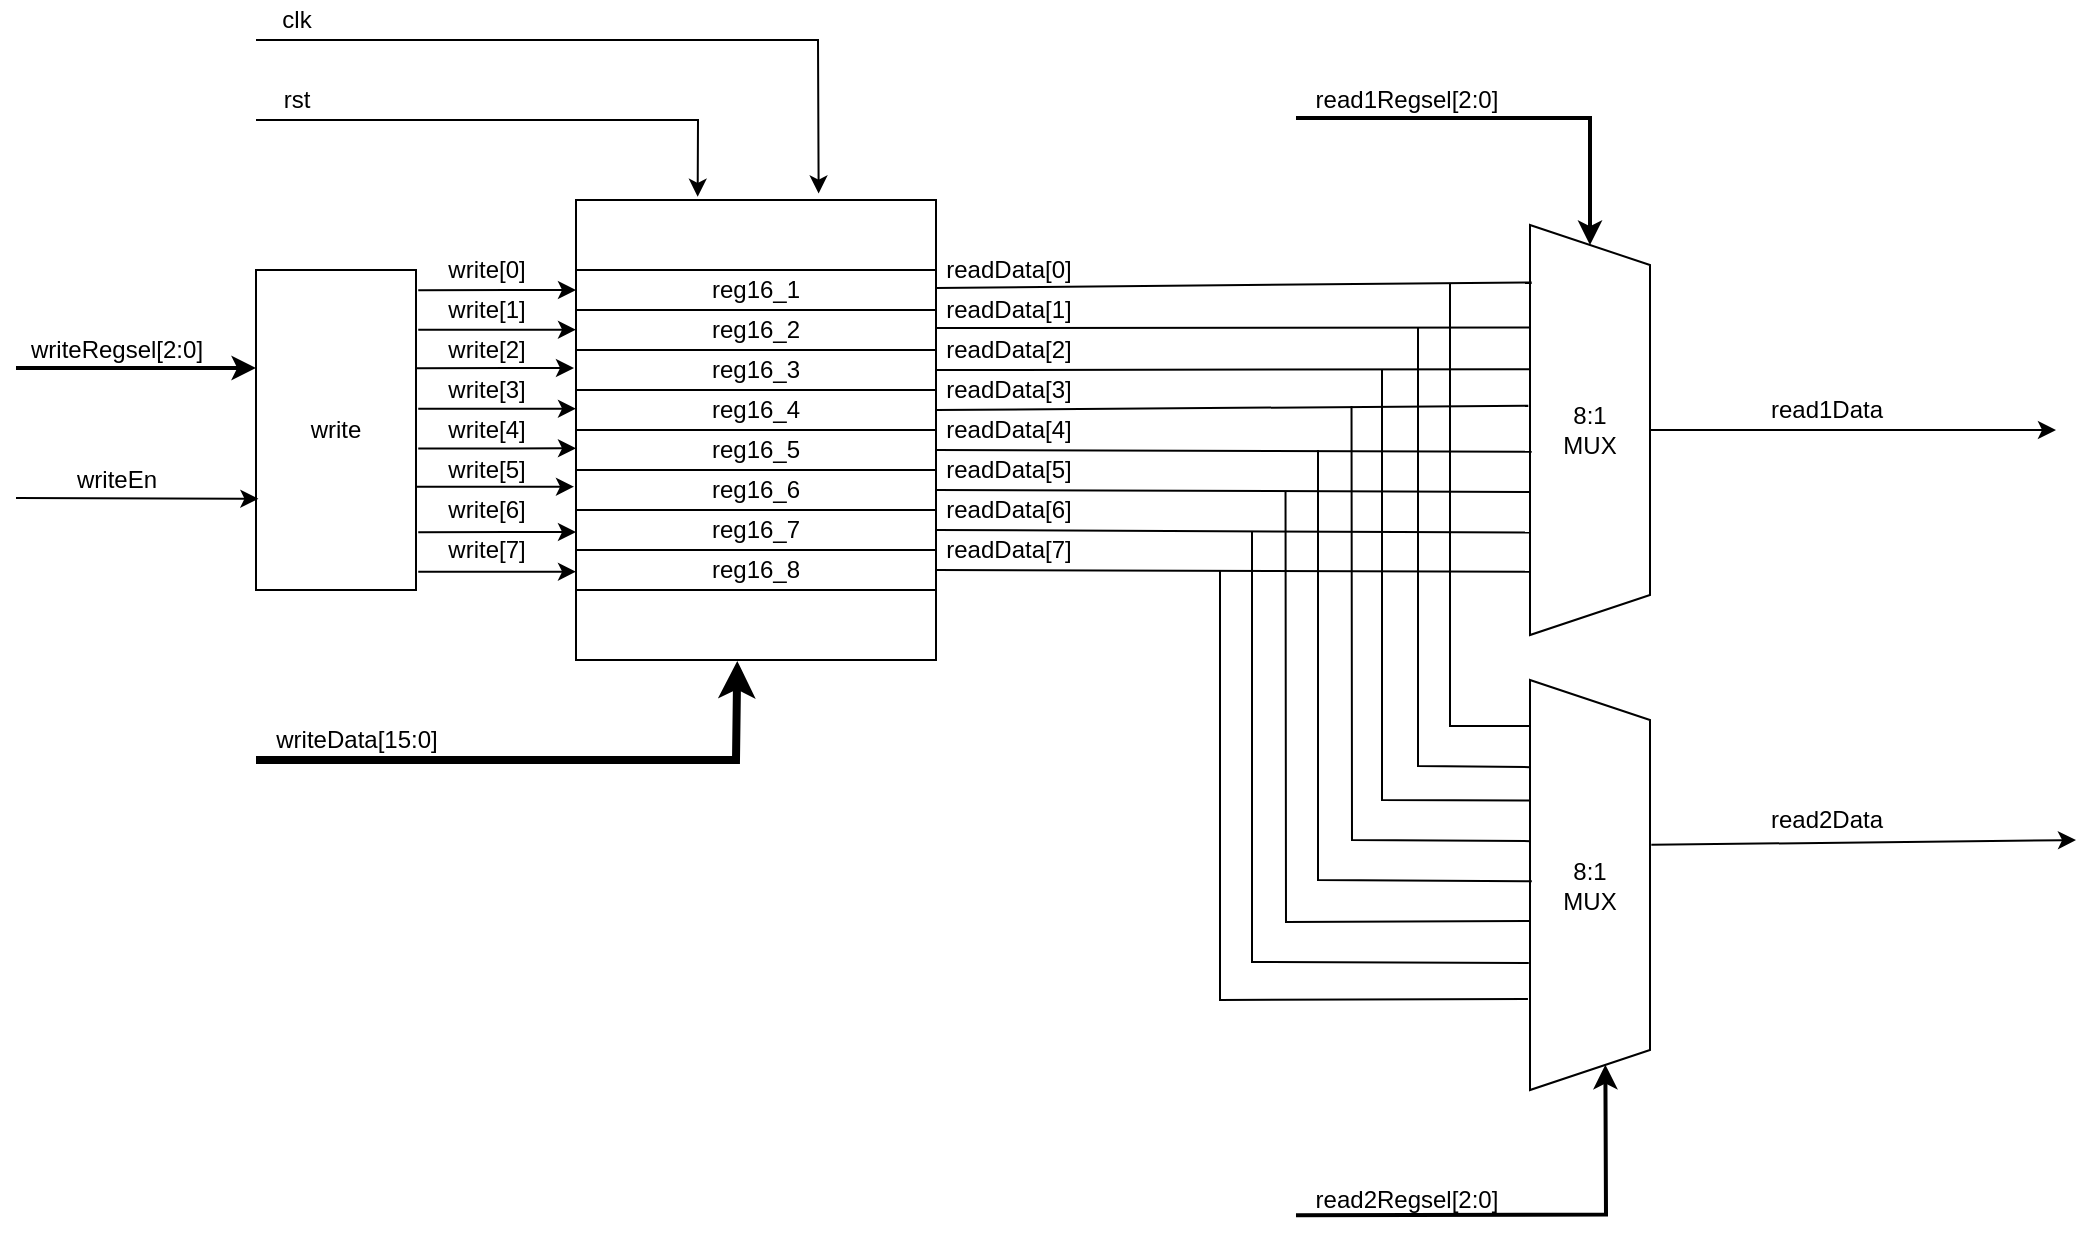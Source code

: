 <mxfile version="16.6.1" type="github">
  <diagram id="uhLs_lSFpEk3ur7fqVh7" name="Page-1">
    <mxGraphModel dx="1164" dy="1320" grid="1" gridSize="10" guides="1" tooltips="1" connect="1" arrows="1" fold="1" page="1" pageScale="1" pageWidth="1654" pageHeight="2336" math="0" shadow="0">
      <root>
        <mxCell id="0" />
        <mxCell id="1" parent="0" />
        <mxCell id="u1pLhccIHrjUc-S7nrUA-1" value="reg16_1" style="rounded=0;whiteSpace=wrap;html=1;" vertex="1" parent="1">
          <mxGeometry x="320" y="235" width="180" height="20" as="geometry" />
        </mxCell>
        <mxCell id="u1pLhccIHrjUc-S7nrUA-2" value="reg16_2" style="rounded=0;whiteSpace=wrap;html=1;" vertex="1" parent="1">
          <mxGeometry x="320" y="255" width="180" height="20" as="geometry" />
        </mxCell>
        <mxCell id="u1pLhccIHrjUc-S7nrUA-3" value="reg16_3" style="rounded=0;whiteSpace=wrap;html=1;" vertex="1" parent="1">
          <mxGeometry x="320" y="275" width="180" height="20" as="geometry" />
        </mxCell>
        <mxCell id="u1pLhccIHrjUc-S7nrUA-4" value="reg16_4" style="rounded=0;whiteSpace=wrap;html=1;" vertex="1" parent="1">
          <mxGeometry x="320" y="295" width="180" height="20" as="geometry" />
        </mxCell>
        <mxCell id="u1pLhccIHrjUc-S7nrUA-7" value="reg16_5" style="rounded=0;whiteSpace=wrap;html=1;" vertex="1" parent="1">
          <mxGeometry x="320" y="315" width="180" height="20" as="geometry" />
        </mxCell>
        <mxCell id="u1pLhccIHrjUc-S7nrUA-8" value="reg16_6" style="rounded=0;whiteSpace=wrap;html=1;" vertex="1" parent="1">
          <mxGeometry x="320" y="335" width="180" height="20" as="geometry" />
        </mxCell>
        <mxCell id="u1pLhccIHrjUc-S7nrUA-9" value="reg16_7" style="rounded=0;whiteSpace=wrap;html=1;" vertex="1" parent="1">
          <mxGeometry x="320" y="355" width="180" height="20" as="geometry" />
        </mxCell>
        <mxCell id="u1pLhccIHrjUc-S7nrUA-10" value="reg16_8" style="rounded=0;whiteSpace=wrap;html=1;" vertex="1" parent="1">
          <mxGeometry x="320" y="375" width="180" height="20" as="geometry" />
        </mxCell>
        <mxCell id="u1pLhccIHrjUc-S7nrUA-13" value="" style="endArrow=classic;html=1;rounded=0;exitX=1.014;exitY=0.063;exitDx=0;exitDy=0;exitPerimeter=0;entryX=0;entryY=0.5;entryDx=0;entryDy=0;" edge="1" parent="1" source="u1pLhccIHrjUc-S7nrUA-14" target="u1pLhccIHrjUc-S7nrUA-1">
          <mxGeometry width="50" height="50" relative="1" as="geometry">
            <mxPoint x="212.34" y="246.2" as="sourcePoint" />
            <mxPoint x="290.48" y="239.54" as="targetPoint" />
          </mxGeometry>
        </mxCell>
        <mxCell id="u1pLhccIHrjUc-S7nrUA-14" value="write" style="rounded=0;whiteSpace=wrap;html=1;fillColor=none;" vertex="1" parent="1">
          <mxGeometry x="160" y="235" width="80" height="160" as="geometry" />
        </mxCell>
        <mxCell id="u1pLhccIHrjUc-S7nrUA-15" value="" style="endArrow=classic;html=1;rounded=0;exitX=1.014;exitY=0.063;exitDx=0;exitDy=0;exitPerimeter=0;entryX=0;entryY=0.5;entryDx=0;entryDy=0;" edge="1" parent="1">
          <mxGeometry width="50" height="50" relative="1" as="geometry">
            <mxPoint x="241.12" y="264.91" as="sourcePoint" />
            <mxPoint x="320" y="264.83" as="targetPoint" />
          </mxGeometry>
        </mxCell>
        <mxCell id="u1pLhccIHrjUc-S7nrUA-16" value="" style="endArrow=classic;html=1;rounded=0;exitX=1.014;exitY=0.063;exitDx=0;exitDy=0;exitPerimeter=0;entryX=0;entryY=0.5;entryDx=0;entryDy=0;" edge="1" parent="1">
          <mxGeometry width="50" height="50" relative="1" as="geometry">
            <mxPoint x="240.12" y="284.08" as="sourcePoint" />
            <mxPoint x="319" y="284" as="targetPoint" />
          </mxGeometry>
        </mxCell>
        <mxCell id="u1pLhccIHrjUc-S7nrUA-19" value="" style="endArrow=classic;html=1;rounded=0;exitX=1.014;exitY=0.063;exitDx=0;exitDy=0;exitPerimeter=0;entryX=0;entryY=0.5;entryDx=0;entryDy=0;" edge="1" parent="1">
          <mxGeometry width="50" height="50" relative="1" as="geometry">
            <mxPoint x="241.12" y="304.41" as="sourcePoint" />
            <mxPoint x="320" y="304.33" as="targetPoint" />
          </mxGeometry>
        </mxCell>
        <mxCell id="u1pLhccIHrjUc-S7nrUA-20" value="" style="endArrow=classic;html=1;rounded=0;exitX=1.014;exitY=0.063;exitDx=0;exitDy=0;exitPerimeter=0;entryX=0;entryY=0.5;entryDx=0;entryDy=0;" edge="1" parent="1">
          <mxGeometry width="50" height="50" relative="1" as="geometry">
            <mxPoint x="241.12" y="324.24" as="sourcePoint" />
            <mxPoint x="320" y="324.16" as="targetPoint" />
          </mxGeometry>
        </mxCell>
        <mxCell id="u1pLhccIHrjUc-S7nrUA-21" value="" style="endArrow=classic;html=1;rounded=0;exitX=1.014;exitY=0.063;exitDx=0;exitDy=0;exitPerimeter=0;entryX=0;entryY=0.5;entryDx=0;entryDy=0;" edge="1" parent="1">
          <mxGeometry width="50" height="50" relative="1" as="geometry">
            <mxPoint x="240.12" y="343.41" as="sourcePoint" />
            <mxPoint x="319" y="343.33" as="targetPoint" />
          </mxGeometry>
        </mxCell>
        <mxCell id="u1pLhccIHrjUc-S7nrUA-22" value="" style="endArrow=classic;html=1;rounded=0;exitX=1.014;exitY=0.063;exitDx=0;exitDy=0;exitPerimeter=0;entryX=0;entryY=0.5;entryDx=0;entryDy=0;" edge="1" parent="1">
          <mxGeometry width="50" height="50" relative="1" as="geometry">
            <mxPoint x="241.12" y="366.08" as="sourcePoint" />
            <mxPoint x="320" y="366" as="targetPoint" />
          </mxGeometry>
        </mxCell>
        <mxCell id="u1pLhccIHrjUc-S7nrUA-23" value="" style="endArrow=classic;html=1;rounded=0;exitX=1.014;exitY=0.063;exitDx=0;exitDy=0;exitPerimeter=0;entryX=0;entryY=0.5;entryDx=0;entryDy=0;" edge="1" parent="1">
          <mxGeometry width="50" height="50" relative="1" as="geometry">
            <mxPoint x="241.12" y="385.91" as="sourcePoint" />
            <mxPoint x="320" y="385.83" as="targetPoint" />
          </mxGeometry>
        </mxCell>
        <mxCell id="u1pLhccIHrjUc-S7nrUA-25" value="" style="rounded=0;whiteSpace=wrap;html=1;fillColor=none;" vertex="1" parent="1">
          <mxGeometry x="320" y="200" width="180" height="230" as="geometry" />
        </mxCell>
        <mxCell id="u1pLhccIHrjUc-S7nrUA-27" value="" style="endArrow=classic;html=1;rounded=0;entryX=0.448;entryY=1.002;entryDx=0;entryDy=0;entryPerimeter=0;strokeWidth=4;" edge="1" parent="1" target="u1pLhccIHrjUc-S7nrUA-25">
          <mxGeometry width="50" height="50" relative="1" as="geometry">
            <mxPoint x="160" y="480" as="sourcePoint" />
            <mxPoint x="390" y="485" as="targetPoint" />
            <Array as="points">
              <mxPoint x="400" y="480" />
            </Array>
          </mxGeometry>
        </mxCell>
        <mxCell id="u1pLhccIHrjUc-S7nrUA-29" value="" style="endArrow=classic;html=1;rounded=0;entryX=0.338;entryY=-0.007;entryDx=0;entryDy=0;entryPerimeter=0;strokeWidth=1;" edge="1" parent="1" target="u1pLhccIHrjUc-S7nrUA-25">
          <mxGeometry width="50" height="50" relative="1" as="geometry">
            <mxPoint x="160" y="160" as="sourcePoint" />
            <mxPoint x="280" y="60" as="targetPoint" />
            <Array as="points">
              <mxPoint x="381" y="160" />
            </Array>
          </mxGeometry>
        </mxCell>
        <mxCell id="u1pLhccIHrjUc-S7nrUA-30" value="" style="endArrow=classic;html=1;rounded=0;entryX=0.674;entryY=-0.014;entryDx=0;entryDy=0;entryPerimeter=0;strokeWidth=1;" edge="1" parent="1" target="u1pLhccIHrjUc-S7nrUA-25">
          <mxGeometry width="50" height="50" relative="1" as="geometry">
            <mxPoint x="160" y="120" as="sourcePoint" />
            <mxPoint x="320" y="60" as="targetPoint" />
            <Array as="points">
              <mxPoint x="441" y="120" />
            </Array>
          </mxGeometry>
        </mxCell>
        <mxCell id="u1pLhccIHrjUc-S7nrUA-31" value="clk" style="text;html=1;align=center;verticalAlign=middle;resizable=0;points=[];autosize=1;strokeColor=none;fillColor=none;" vertex="1" parent="1">
          <mxGeometry x="165" y="100" width="30" height="20" as="geometry" />
        </mxCell>
        <mxCell id="u1pLhccIHrjUc-S7nrUA-32" value="rst" style="text;html=1;align=center;verticalAlign=middle;resizable=0;points=[];autosize=1;strokeColor=none;fillColor=none;" vertex="1" parent="1">
          <mxGeometry x="165" y="140" width="30" height="20" as="geometry" />
        </mxCell>
        <mxCell id="u1pLhccIHrjUc-S7nrUA-33" value="writeData[15:0]" style="text;html=1;align=center;verticalAlign=middle;resizable=0;points=[];autosize=1;strokeColor=none;fillColor=none;" vertex="1" parent="1">
          <mxGeometry x="160" y="460" width="100" height="20" as="geometry" />
        </mxCell>
        <mxCell id="u1pLhccIHrjUc-S7nrUA-43" value="readData[0]" style="text;html=1;align=center;verticalAlign=middle;resizable=0;points=[];autosize=1;strokeColor=none;fillColor=none;" vertex="1" parent="1">
          <mxGeometry x="496" y="225" width="80" height="20" as="geometry" />
        </mxCell>
        <mxCell id="u1pLhccIHrjUc-S7nrUA-44" value="readData[1]" style="text;html=1;align=center;verticalAlign=middle;resizable=0;points=[];autosize=1;strokeColor=none;fillColor=none;" vertex="1" parent="1">
          <mxGeometry x="496" y="245" width="80" height="20" as="geometry" />
        </mxCell>
        <mxCell id="u1pLhccIHrjUc-S7nrUA-45" value="readData[2]" style="text;html=1;align=center;verticalAlign=middle;resizable=0;points=[];autosize=1;strokeColor=none;fillColor=none;" vertex="1" parent="1">
          <mxGeometry x="496" y="265" width="80" height="20" as="geometry" />
        </mxCell>
        <mxCell id="u1pLhccIHrjUc-S7nrUA-46" value="readData[3]" style="text;html=1;align=center;verticalAlign=middle;resizable=0;points=[];autosize=1;strokeColor=none;fillColor=none;" vertex="1" parent="1">
          <mxGeometry x="496" y="285" width="80" height="20" as="geometry" />
        </mxCell>
        <mxCell id="u1pLhccIHrjUc-S7nrUA-55" value="readData[4]" style="text;html=1;align=center;verticalAlign=middle;resizable=0;points=[];autosize=1;strokeColor=none;fillColor=none;" vertex="1" parent="1">
          <mxGeometry x="496" y="305" width="80" height="20" as="geometry" />
        </mxCell>
        <mxCell id="u1pLhccIHrjUc-S7nrUA-56" value="readData[5]" style="text;html=1;align=center;verticalAlign=middle;resizable=0;points=[];autosize=1;strokeColor=none;fillColor=none;" vertex="1" parent="1">
          <mxGeometry x="496" y="325" width="80" height="20" as="geometry" />
        </mxCell>
        <mxCell id="u1pLhccIHrjUc-S7nrUA-57" value="readData[6]" style="text;html=1;align=center;verticalAlign=middle;resizable=0;points=[];autosize=1;strokeColor=none;fillColor=none;" vertex="1" parent="1">
          <mxGeometry x="496" y="345" width="80" height="20" as="geometry" />
        </mxCell>
        <mxCell id="u1pLhccIHrjUc-S7nrUA-58" value="readData[7]" style="text;html=1;align=center;verticalAlign=middle;resizable=0;points=[];autosize=1;strokeColor=none;fillColor=none;" vertex="1" parent="1">
          <mxGeometry x="496" y="365" width="80" height="20" as="geometry" />
        </mxCell>
        <mxCell id="u1pLhccIHrjUc-S7nrUA-67" value="" style="endArrow=none;html=1;rounded=0;strokeWidth=1;exitX=1;exitY=0;exitDx=0;exitDy=0;entryX=0.14;entryY=0.986;entryDx=0;entryDy=0;entryPerimeter=0;" edge="1" parent="1" target="u1pLhccIHrjUc-S7nrUA-98">
          <mxGeometry width="50" height="50" relative="1" as="geometry">
            <mxPoint x="500" y="244" as="sourcePoint" />
            <mxPoint x="630" y="244" as="targetPoint" />
          </mxGeometry>
        </mxCell>
        <mxCell id="u1pLhccIHrjUc-S7nrUA-68" value="" style="endArrow=none;html=1;rounded=0;strokeWidth=1;exitX=1;exitY=0;exitDx=0;exitDy=0;entryX=0.25;entryY=1;entryDx=0;entryDy=0;" edge="1" parent="1" target="u1pLhccIHrjUc-S7nrUA-98">
          <mxGeometry width="50" height="50" relative="1" as="geometry">
            <mxPoint x="500" y="264" as="sourcePoint" />
            <mxPoint x="630" y="264" as="targetPoint" />
          </mxGeometry>
        </mxCell>
        <mxCell id="u1pLhccIHrjUc-S7nrUA-69" value="" style="endArrow=none;html=1;rounded=0;strokeWidth=1;exitX=1;exitY=0;exitDx=0;exitDy=0;entryX=0.352;entryY=0.995;entryDx=0;entryDy=0;entryPerimeter=0;" edge="1" parent="1" target="u1pLhccIHrjUc-S7nrUA-98">
          <mxGeometry width="50" height="50" relative="1" as="geometry">
            <mxPoint x="500" y="285" as="sourcePoint" />
            <mxPoint x="630" y="285" as="targetPoint" />
          </mxGeometry>
        </mxCell>
        <mxCell id="u1pLhccIHrjUc-S7nrUA-70" value="" style="endArrow=none;html=1;rounded=0;strokeWidth=1;exitX=1;exitY=0;exitDx=0;exitDy=0;entryX=0.441;entryY=1.014;entryDx=0;entryDy=0;entryPerimeter=0;" edge="1" parent="1" target="u1pLhccIHrjUc-S7nrUA-98">
          <mxGeometry width="50" height="50" relative="1" as="geometry">
            <mxPoint x="500" y="305" as="sourcePoint" />
            <mxPoint x="630" y="305" as="targetPoint" />
          </mxGeometry>
        </mxCell>
        <mxCell id="u1pLhccIHrjUc-S7nrUA-71" value="" style="endArrow=none;html=1;rounded=0;strokeWidth=1;exitX=1;exitY=0;exitDx=0;exitDy=0;entryX=0.553;entryY=0.986;entryDx=0;entryDy=0;entryPerimeter=0;" edge="1" parent="1" target="u1pLhccIHrjUc-S7nrUA-98">
          <mxGeometry width="50" height="50" relative="1" as="geometry">
            <mxPoint x="500" y="325" as="sourcePoint" />
            <mxPoint x="630" y="325" as="targetPoint" />
          </mxGeometry>
        </mxCell>
        <mxCell id="u1pLhccIHrjUc-S7nrUA-72" value="" style="endArrow=none;html=1;rounded=0;strokeWidth=1;exitX=1;exitY=0;exitDx=0;exitDy=0;entryX=0.651;entryY=1.005;entryDx=0;entryDy=0;entryPerimeter=0;" edge="1" parent="1" target="u1pLhccIHrjUc-S7nrUA-98">
          <mxGeometry width="50" height="50" relative="1" as="geometry">
            <mxPoint x="500" y="345" as="sourcePoint" />
            <mxPoint x="630" y="345" as="targetPoint" />
          </mxGeometry>
        </mxCell>
        <mxCell id="u1pLhccIHrjUc-S7nrUA-73" value="" style="endArrow=none;html=1;rounded=0;strokeWidth=1;exitX=1;exitY=0;exitDx=0;exitDy=0;entryX=0.75;entryY=1;entryDx=0;entryDy=0;" edge="1" parent="1" target="u1pLhccIHrjUc-S7nrUA-98">
          <mxGeometry width="50" height="50" relative="1" as="geometry">
            <mxPoint x="500" y="365" as="sourcePoint" />
            <mxPoint x="630" y="365" as="targetPoint" />
          </mxGeometry>
        </mxCell>
        <mxCell id="u1pLhccIHrjUc-S7nrUA-74" value="" style="endArrow=none;html=1;rounded=0;strokeWidth=1;exitX=1;exitY=0;exitDx=0;exitDy=0;entryX=0.846;entryY=0.992;entryDx=0;entryDy=0;entryPerimeter=0;" edge="1" parent="1" target="u1pLhccIHrjUc-S7nrUA-98">
          <mxGeometry width="50" height="50" relative="1" as="geometry">
            <mxPoint x="500" y="385" as="sourcePoint" />
            <mxPoint x="630" y="385" as="targetPoint" />
          </mxGeometry>
        </mxCell>
        <mxCell id="u1pLhccIHrjUc-S7nrUA-92" value="" style="endArrow=classic;html=1;rounded=0;strokeWidth=2;entryX=0;entryY=0.5;entryDx=0;entryDy=0;" edge="1" parent="1" target="u1pLhccIHrjUc-S7nrUA-98">
          <mxGeometry width="50" height="50" relative="1" as="geometry">
            <mxPoint x="680" y="159" as="sourcePoint" />
            <mxPoint x="958.97" y="200.0" as="targetPoint" />
            <Array as="points">
              <mxPoint x="827" y="159" />
            </Array>
          </mxGeometry>
        </mxCell>
        <mxCell id="u1pLhccIHrjUc-S7nrUA-94" value="" style="endArrow=classic;html=1;rounded=0;strokeWidth=2;entryX=0.918;entryY=0.422;entryDx=0;entryDy=0;entryPerimeter=0;" edge="1" parent="1">
          <mxGeometry width="50" height="50" relative="1" as="geometry">
            <mxPoint x="680" y="707.61" as="sourcePoint" />
            <mxPoint x="834.68" y="632.39" as="targetPoint" />
            <Array as="points">
              <mxPoint x="835" y="707.23" />
            </Array>
          </mxGeometry>
        </mxCell>
        <mxCell id="u1pLhccIHrjUc-S7nrUA-95" value="read2Regsel[2:0]" style="text;html=1;align=center;verticalAlign=middle;resizable=0;points=[];autosize=1;strokeColor=none;fillColor=none;" vertex="1" parent="1">
          <mxGeometry x="680" y="690" width="110" height="20" as="geometry" />
        </mxCell>
        <mxCell id="u1pLhccIHrjUc-S7nrUA-96" value="read1Regsel[2:0]" style="text;html=1;align=center;verticalAlign=middle;resizable=0;points=[];autosize=1;strokeColor=none;fillColor=none;" vertex="1" parent="1">
          <mxGeometry x="680" y="140" width="110" height="20" as="geometry" />
        </mxCell>
        <mxCell id="u1pLhccIHrjUc-S7nrUA-98" value="8:1&lt;br&gt;MUX" style="shape=trapezoid;perimeter=trapezoidPerimeter;whiteSpace=wrap;html=1;fixedSize=1;fillColor=none;direction=south;" vertex="1" parent="1">
          <mxGeometry x="797" y="212.5" width="60" height="205" as="geometry" />
        </mxCell>
        <mxCell id="u1pLhccIHrjUc-S7nrUA-101" value="" style="endArrow=classic;html=1;rounded=0;strokeWidth=1;exitX=0.5;exitY=0;exitDx=0;exitDy=0;" edge="1" parent="1" source="u1pLhccIHrjUc-S7nrUA-98">
          <mxGeometry width="50" height="50" relative="1" as="geometry">
            <mxPoint x="1070" y="230" as="sourcePoint" />
            <mxPoint x="1060" y="315" as="targetPoint" />
          </mxGeometry>
        </mxCell>
        <mxCell id="u1pLhccIHrjUc-S7nrUA-102" value="" style="endArrow=classic;html=1;rounded=0;strokeWidth=1;exitX=0.402;exitY=-0.011;exitDx=0;exitDy=0;exitPerimeter=0;" edge="1" parent="1" source="u1pLhccIHrjUc-S7nrUA-104">
          <mxGeometry width="50" height="50" relative="1" as="geometry">
            <mxPoint x="980" y="520" as="sourcePoint" />
            <mxPoint x="1070" y="520" as="targetPoint" />
          </mxGeometry>
        </mxCell>
        <mxCell id="u1pLhccIHrjUc-S7nrUA-103" value="read1Data" style="text;html=1;align=center;verticalAlign=middle;resizable=0;points=[];autosize=1;strokeColor=none;fillColor=none;" vertex="1" parent="1">
          <mxGeometry x="910" y="295" width="70" height="20" as="geometry" />
        </mxCell>
        <mxCell id="u1pLhccIHrjUc-S7nrUA-104" value="8:1&lt;br&gt;MUX" style="shape=trapezoid;perimeter=trapezoidPerimeter;whiteSpace=wrap;html=1;fixedSize=1;fillColor=none;direction=south;" vertex="1" parent="1">
          <mxGeometry x="797" y="440" width="60" height="205" as="geometry" />
        </mxCell>
        <mxCell id="u1pLhccIHrjUc-S7nrUA-105" value="" style="endArrow=none;html=1;rounded=0;strokeWidth=1;" edge="1" parent="1">
          <mxGeometry width="50" height="50" relative="1" as="geometry">
            <mxPoint x="757" y="242" as="sourcePoint" />
            <mxPoint x="797" y="463" as="targetPoint" />
            <Array as="points">
              <mxPoint x="757" y="463" />
            </Array>
          </mxGeometry>
        </mxCell>
        <mxCell id="u1pLhccIHrjUc-S7nrUA-106" value="" style="endArrow=none;html=1;rounded=0;strokeWidth=1;entryX=0.193;entryY=1;entryDx=0;entryDy=0;entryPerimeter=0;" edge="1" parent="1">
          <mxGeometry width="50" height="50" relative="1" as="geometry">
            <mxPoint x="741" y="264" as="sourcePoint" />
            <mxPoint x="797" y="483.565" as="targetPoint" />
            <Array as="points">
              <mxPoint x="741" y="483" />
            </Array>
          </mxGeometry>
        </mxCell>
        <mxCell id="u1pLhccIHrjUc-S7nrUA-107" value="" style="endArrow=none;html=1;rounded=0;strokeWidth=1;entryX=0.294;entryY=1.001;entryDx=0;entryDy=0;entryPerimeter=0;" edge="1" parent="1" target="u1pLhccIHrjUc-S7nrUA-104">
          <mxGeometry width="50" height="50" relative="1" as="geometry">
            <mxPoint x="723" y="285" as="sourcePoint" />
            <mxPoint x="797.48" y="491.58" as="targetPoint" />
            <Array as="points">
              <mxPoint x="723" y="500" />
            </Array>
          </mxGeometry>
        </mxCell>
        <mxCell id="u1pLhccIHrjUc-S7nrUA-108" value="" style="endArrow=none;html=1;rounded=0;strokeWidth=1;entryX=0.393;entryY=0.992;entryDx=0;entryDy=0;entryPerimeter=0;" edge="1" parent="1" target="u1pLhccIHrjUc-S7nrUA-104">
          <mxGeometry width="50" height="50" relative="1" as="geometry">
            <mxPoint x="707.76" y="303" as="sourcePoint" />
            <mxPoint x="763.76" y="522.565" as="targetPoint" />
            <Array as="points">
              <mxPoint x="708" y="520" />
            </Array>
          </mxGeometry>
        </mxCell>
        <mxCell id="u1pLhccIHrjUc-S7nrUA-109" value="" style="endArrow=none;html=1;rounded=0;strokeWidth=1;entryX=0.491;entryY=0.985;entryDx=0;entryDy=0;entryPerimeter=0;" edge="1" parent="1" target="u1pLhccIHrjUc-S7nrUA-104">
          <mxGeometry width="50" height="50" relative="1" as="geometry">
            <mxPoint x="691" y="325" as="sourcePoint" />
            <mxPoint x="765" y="540" as="targetPoint" />
            <Array as="points">
              <mxPoint x="691" y="540" />
            </Array>
          </mxGeometry>
        </mxCell>
        <mxCell id="u1pLhccIHrjUc-S7nrUA-110" value="" style="endArrow=none;html=1;rounded=0;strokeWidth=1;entryX=0.588;entryY=0.997;entryDx=0;entryDy=0;entryPerimeter=0;" edge="1" parent="1" target="u1pLhccIHrjUc-S7nrUA-104">
          <mxGeometry width="50" height="50" relative="1" as="geometry">
            <mxPoint x="674.76" y="346" as="sourcePoint" />
            <mxPoint x="764.48" y="563.565" as="targetPoint" />
            <Array as="points">
              <mxPoint x="675" y="561" />
            </Array>
          </mxGeometry>
        </mxCell>
        <mxCell id="u1pLhccIHrjUc-S7nrUA-111" value="" style="endArrow=none;html=1;rounded=0;strokeWidth=1;entryX=0.69;entryY=1.01;entryDx=0;entryDy=0;entryPerimeter=0;" edge="1" parent="1" target="u1pLhccIHrjUc-S7nrUA-104">
          <mxGeometry width="50" height="50" relative="1" as="geometry">
            <mxPoint x="658.0" y="366" as="sourcePoint" />
            <mxPoint x="764.9" y="581.655" as="targetPoint" />
            <Array as="points">
              <mxPoint x="658" y="581" />
            </Array>
          </mxGeometry>
        </mxCell>
        <mxCell id="u1pLhccIHrjUc-S7nrUA-112" value="" style="endArrow=none;html=1;rounded=0;strokeWidth=1;entryX=0.778;entryY=1.017;entryDx=0;entryDy=0;entryPerimeter=0;" edge="1" parent="1" target="u1pLhccIHrjUc-S7nrUA-104">
          <mxGeometry width="50" height="50" relative="1" as="geometry">
            <mxPoint x="642" y="385" as="sourcePoint" />
            <mxPoint x="748.9" y="600.655" as="targetPoint" />
            <Array as="points">
              <mxPoint x="642" y="600" />
            </Array>
          </mxGeometry>
        </mxCell>
        <mxCell id="u1pLhccIHrjUc-S7nrUA-113" value="read2Data" style="text;html=1;align=center;verticalAlign=middle;resizable=0;points=[];autosize=1;strokeColor=none;fillColor=none;" vertex="1" parent="1">
          <mxGeometry x="910" y="500" width="70" height="20" as="geometry" />
        </mxCell>
        <mxCell id="u1pLhccIHrjUc-S7nrUA-114" value="writeRegsel[2:0]" style="text;html=1;align=center;verticalAlign=middle;resizable=0;points=[];autosize=1;strokeColor=none;fillColor=none;" vertex="1" parent="1">
          <mxGeometry x="40" y="265" width="100" height="20" as="geometry" />
        </mxCell>
        <mxCell id="u1pLhccIHrjUc-S7nrUA-115" value="" style="endArrow=classic;html=1;rounded=0;strokeWidth=2;entryX=0;entryY=0.5;entryDx=0;entryDy=0;" edge="1" parent="1">
          <mxGeometry width="50" height="50" relative="1" as="geometry">
            <mxPoint x="40" y="284" as="sourcePoint" />
            <mxPoint x="160" y="284" as="targetPoint" />
            <Array as="points" />
          </mxGeometry>
        </mxCell>
        <mxCell id="u1pLhccIHrjUc-S7nrUA-116" value="" style="endArrow=classic;html=1;rounded=0;strokeWidth=1;entryX=0.015;entryY=0.715;entryDx=0;entryDy=0;entryPerimeter=0;" edge="1" parent="1" target="u1pLhccIHrjUc-S7nrUA-14">
          <mxGeometry width="50" height="50" relative="1" as="geometry">
            <mxPoint x="40" y="349" as="sourcePoint" />
            <mxPoint x="50" y="370" as="targetPoint" />
          </mxGeometry>
        </mxCell>
        <mxCell id="u1pLhccIHrjUc-S7nrUA-117" value="writeEn" style="text;html=1;align=center;verticalAlign=middle;resizable=0;points=[];autosize=1;strokeColor=none;fillColor=none;" vertex="1" parent="1">
          <mxGeometry x="60" y="330" width="60" height="20" as="geometry" />
        </mxCell>
        <mxCell id="u1pLhccIHrjUc-S7nrUA-118" value="write[0]" style="text;html=1;align=center;verticalAlign=middle;resizable=0;points=[];autosize=1;strokeColor=none;fillColor=none;" vertex="1" parent="1">
          <mxGeometry x="250" y="225" width="50" height="20" as="geometry" />
        </mxCell>
        <mxCell id="u1pLhccIHrjUc-S7nrUA-119" value="write[1]" style="text;html=1;align=center;verticalAlign=middle;resizable=0;points=[];autosize=1;strokeColor=none;fillColor=none;" vertex="1" parent="1">
          <mxGeometry x="250" y="245" width="50" height="20" as="geometry" />
        </mxCell>
        <mxCell id="u1pLhccIHrjUc-S7nrUA-121" value="write[2]" style="text;html=1;align=center;verticalAlign=middle;resizable=0;points=[];autosize=1;strokeColor=none;fillColor=none;" vertex="1" parent="1">
          <mxGeometry x="250" y="265" width="50" height="20" as="geometry" />
        </mxCell>
        <mxCell id="u1pLhccIHrjUc-S7nrUA-122" value="write[3]" style="text;html=1;align=center;verticalAlign=middle;resizable=0;points=[];autosize=1;strokeColor=none;fillColor=none;" vertex="1" parent="1">
          <mxGeometry x="250" y="285" width="50" height="20" as="geometry" />
        </mxCell>
        <mxCell id="u1pLhccIHrjUc-S7nrUA-123" value="write[4]" style="text;html=1;align=center;verticalAlign=middle;resizable=0;points=[];autosize=1;strokeColor=none;fillColor=none;" vertex="1" parent="1">
          <mxGeometry x="250" y="305" width="50" height="20" as="geometry" />
        </mxCell>
        <mxCell id="u1pLhccIHrjUc-S7nrUA-124" value="write[5]" style="text;html=1;align=center;verticalAlign=middle;resizable=0;points=[];autosize=1;strokeColor=none;fillColor=none;" vertex="1" parent="1">
          <mxGeometry x="250" y="325" width="50" height="20" as="geometry" />
        </mxCell>
        <mxCell id="u1pLhccIHrjUc-S7nrUA-125" value="write[6]" style="text;html=1;align=center;verticalAlign=middle;resizable=0;points=[];autosize=1;strokeColor=none;fillColor=none;" vertex="1" parent="1">
          <mxGeometry x="250" y="345" width="50" height="20" as="geometry" />
        </mxCell>
        <mxCell id="u1pLhccIHrjUc-S7nrUA-126" value="write[7]" style="text;html=1;align=center;verticalAlign=middle;resizable=0;points=[];autosize=1;strokeColor=none;fillColor=none;" vertex="1" parent="1">
          <mxGeometry x="250" y="365" width="50" height="20" as="geometry" />
        </mxCell>
      </root>
    </mxGraphModel>
  </diagram>
</mxfile>
